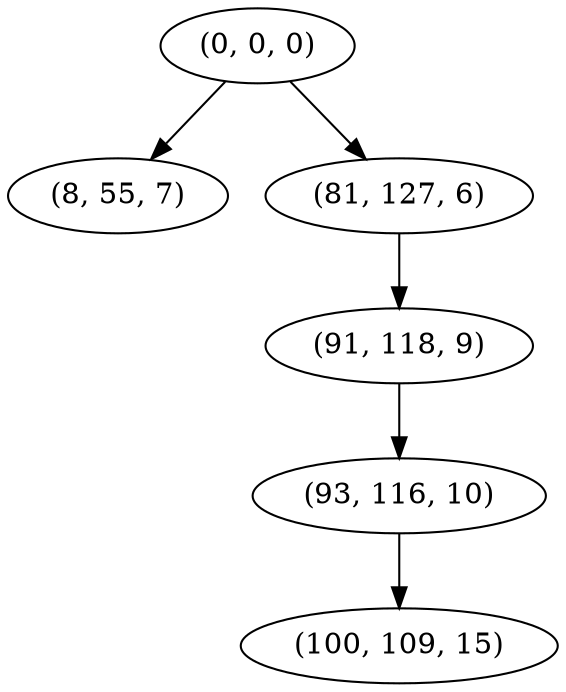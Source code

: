 digraph tree {
    "(0, 0, 0)";
    "(8, 55, 7)";
    "(81, 127, 6)";
    "(91, 118, 9)";
    "(93, 116, 10)";
    "(100, 109, 15)";
    "(0, 0, 0)" -> "(8, 55, 7)";
    "(0, 0, 0)" -> "(81, 127, 6)";
    "(81, 127, 6)" -> "(91, 118, 9)";
    "(91, 118, 9)" -> "(93, 116, 10)";
    "(93, 116, 10)" -> "(100, 109, 15)";
}
